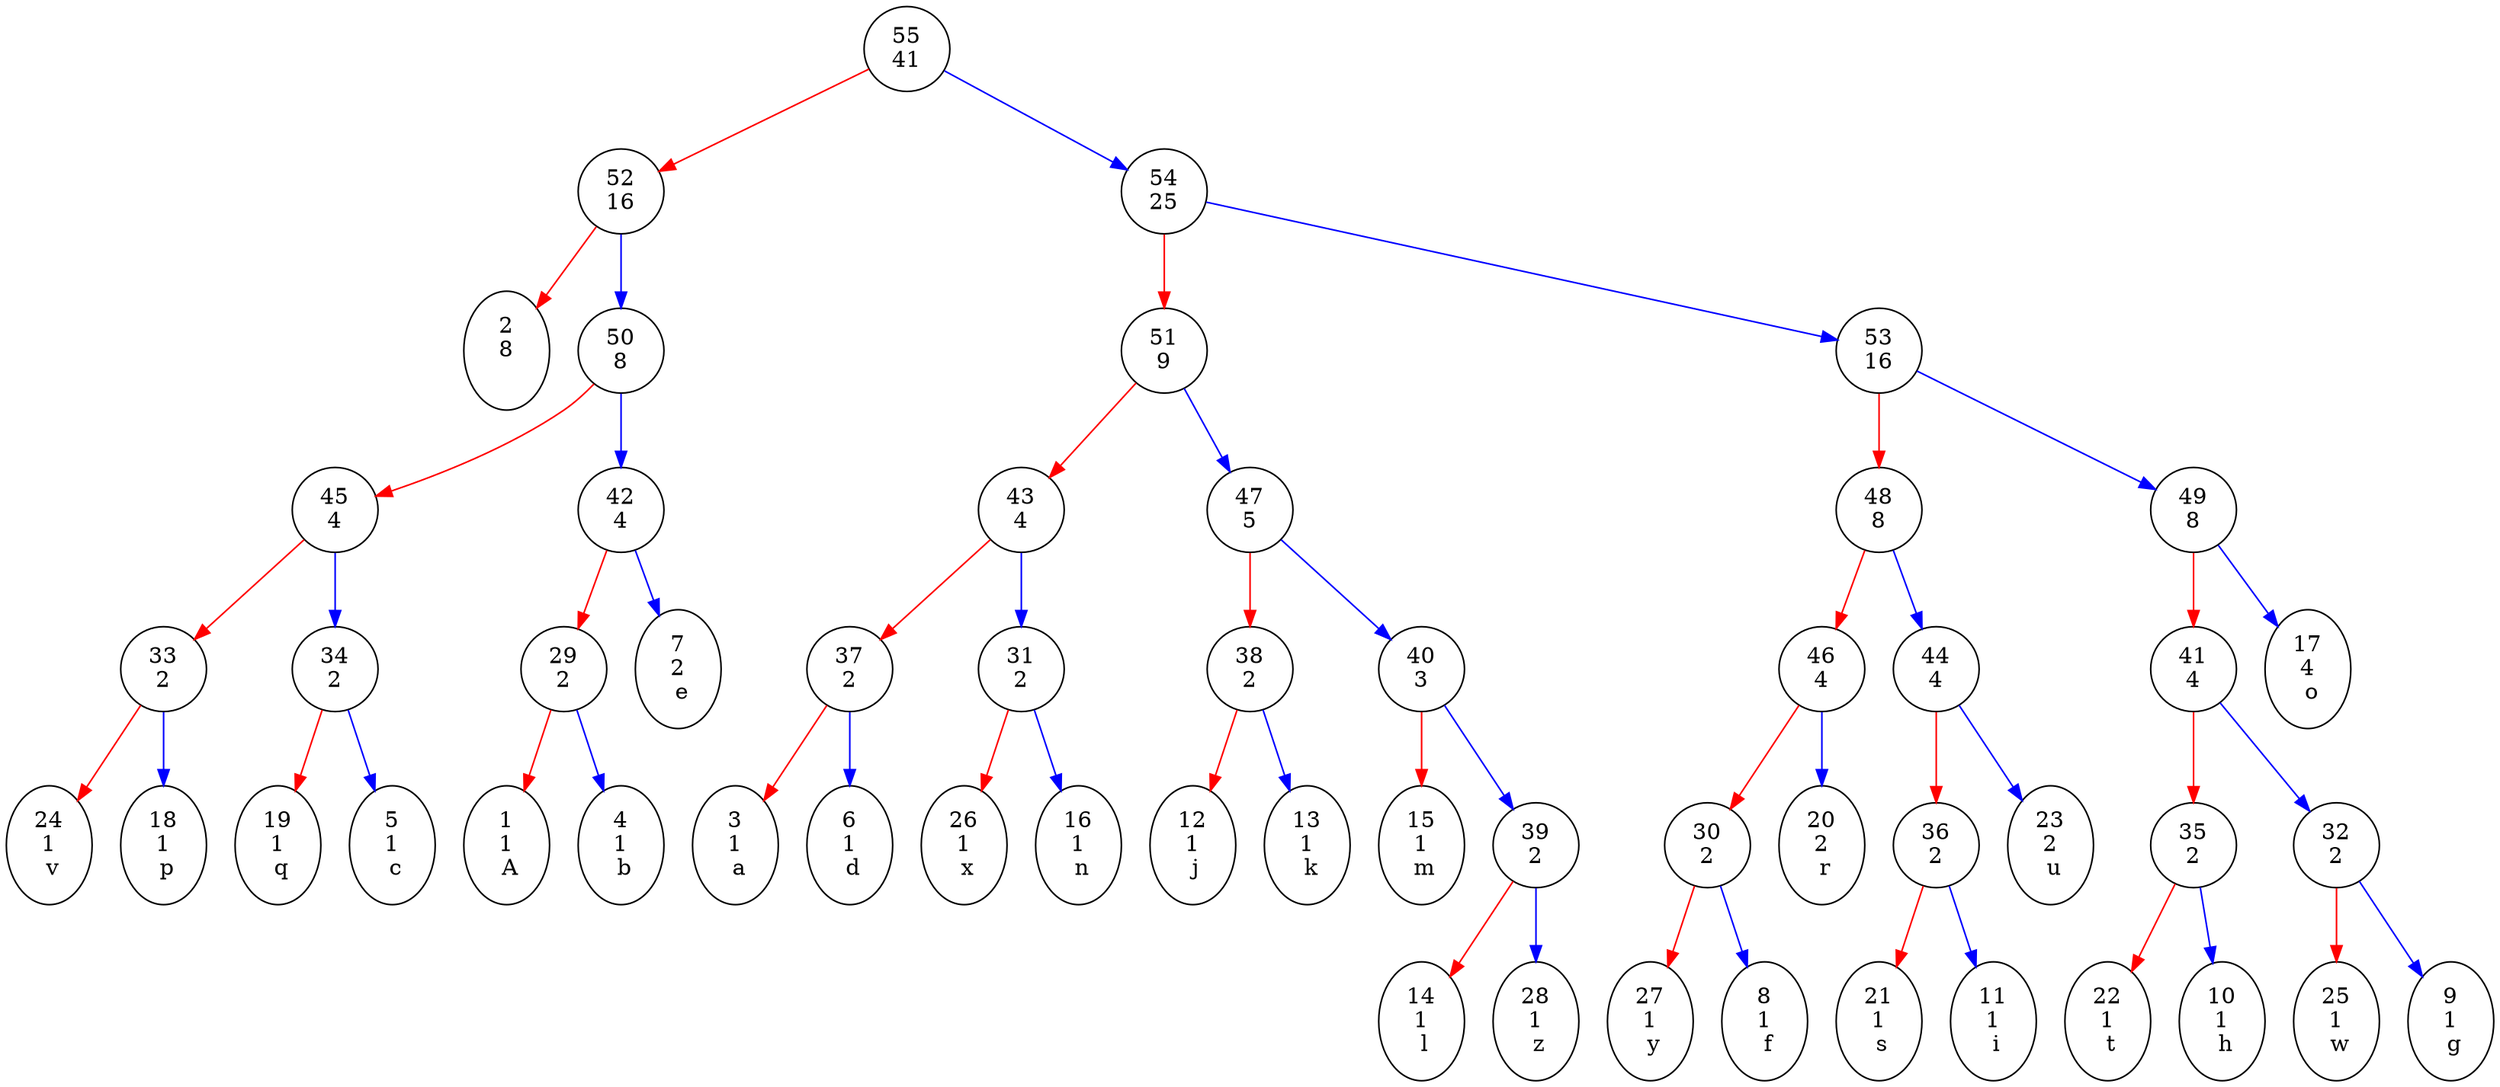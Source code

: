 digraph g {
 lable = " A quick brown fox jumps over the lazy dog "
 "55\n41" ->"52\n16" [color=red]
 "55\n41" ->"54\n25" [color=blue]
 "52\n16" ->"2\n8\n  " [color=red]
 "52\n16" ->"50\n8" [color=blue]
 "54\n25" ->"51\n9" [color=red]
 "54\n25" ->"53\n16" [color=blue]
 "50\n8" ->"45\n4" [color=red]
 "50\n8" ->"42\n4" [color=blue]
 "51\n9" ->"43\n4" [color=red]
 "51\n9" ->"47\n5" [color=blue]
 "53\n16" ->"48\n8" [color=red]
 "53\n16" ->"49\n8" [color=blue]
 "45\n4" ->"33\n2" [color=red]
 "45\n4" ->"34\n2" [color=blue]
 "42\n4" ->"29\n2" [color=red]
 "42\n4" ->"7\n2\n e" [color=blue]
 "43\n4" ->"37\n2" [color=red]
 "43\n4" ->"31\n2" [color=blue]
 "47\n5" ->"38\n2" [color=red]
 "47\n5" ->"40\n3" [color=blue]
 "48\n8" ->"46\n4" [color=red]
 "48\n8" ->"44\n4" [color=blue]
 "49\n8" ->"41\n4" [color=red]
 "49\n8" ->"17\n4\n o" [color=blue]
 "33\n2" ->"24\n1\n v" [color=red]
 "33\n2" ->"18\n1\n p" [color=blue]
 "34\n2" ->"19\n1\n q" [color=red]
 "34\n2" ->"5\n1\n c" [color=blue]
 "29\n2" ->"1\n1\n A" [color=red]
 "29\n2" ->"4\n1\n b" [color=blue]
 "37\n2" ->"3\n1\n a" [color=red]
 "37\n2" ->"6\n1\n d" [color=blue]
 "31\n2" ->"26\n1\n x" [color=red]
 "31\n2" ->"16\n1\n n" [color=blue]
 "38\n2" ->"12\n1\n j" [color=red]
 "38\n2" ->"13\n1\n k" [color=blue]
 "40\n3" ->"15\n1\n m" [color=red]
 "40\n3" ->"39\n2" [color=blue]
 "46\n4" ->"30\n2" [color=red]
 "46\n4" ->"20\n2\n r" [color=blue]
 "44\n4" ->"36\n2" [color=red]
 "44\n4" ->"23\n2\n u" [color=blue]
 "41\n4" ->"35\n2" [color=red]
 "41\n4" ->"32\n2" [color=blue]
 "39\n2" ->"14\n1\n l" [color=red]
 "39\n2" ->"28\n1\n z" [color=blue]
 "30\n2" ->"27\n1\n y" [color=red]
 "30\n2" ->"8\n1\n f" [color=blue]
 "36\n2" ->"21\n1\n s" [color=red]
 "36\n2" ->"11\n1\n i" [color=blue]
 "35\n2" ->"22\n1\n t" [color=red]
 "35\n2" ->"10\n1\n h" [color=blue]
 "32\n2" ->"25\n1\n w" [color=red]
 "32\n2" ->"9\n1\n g" [color=blue]
}
